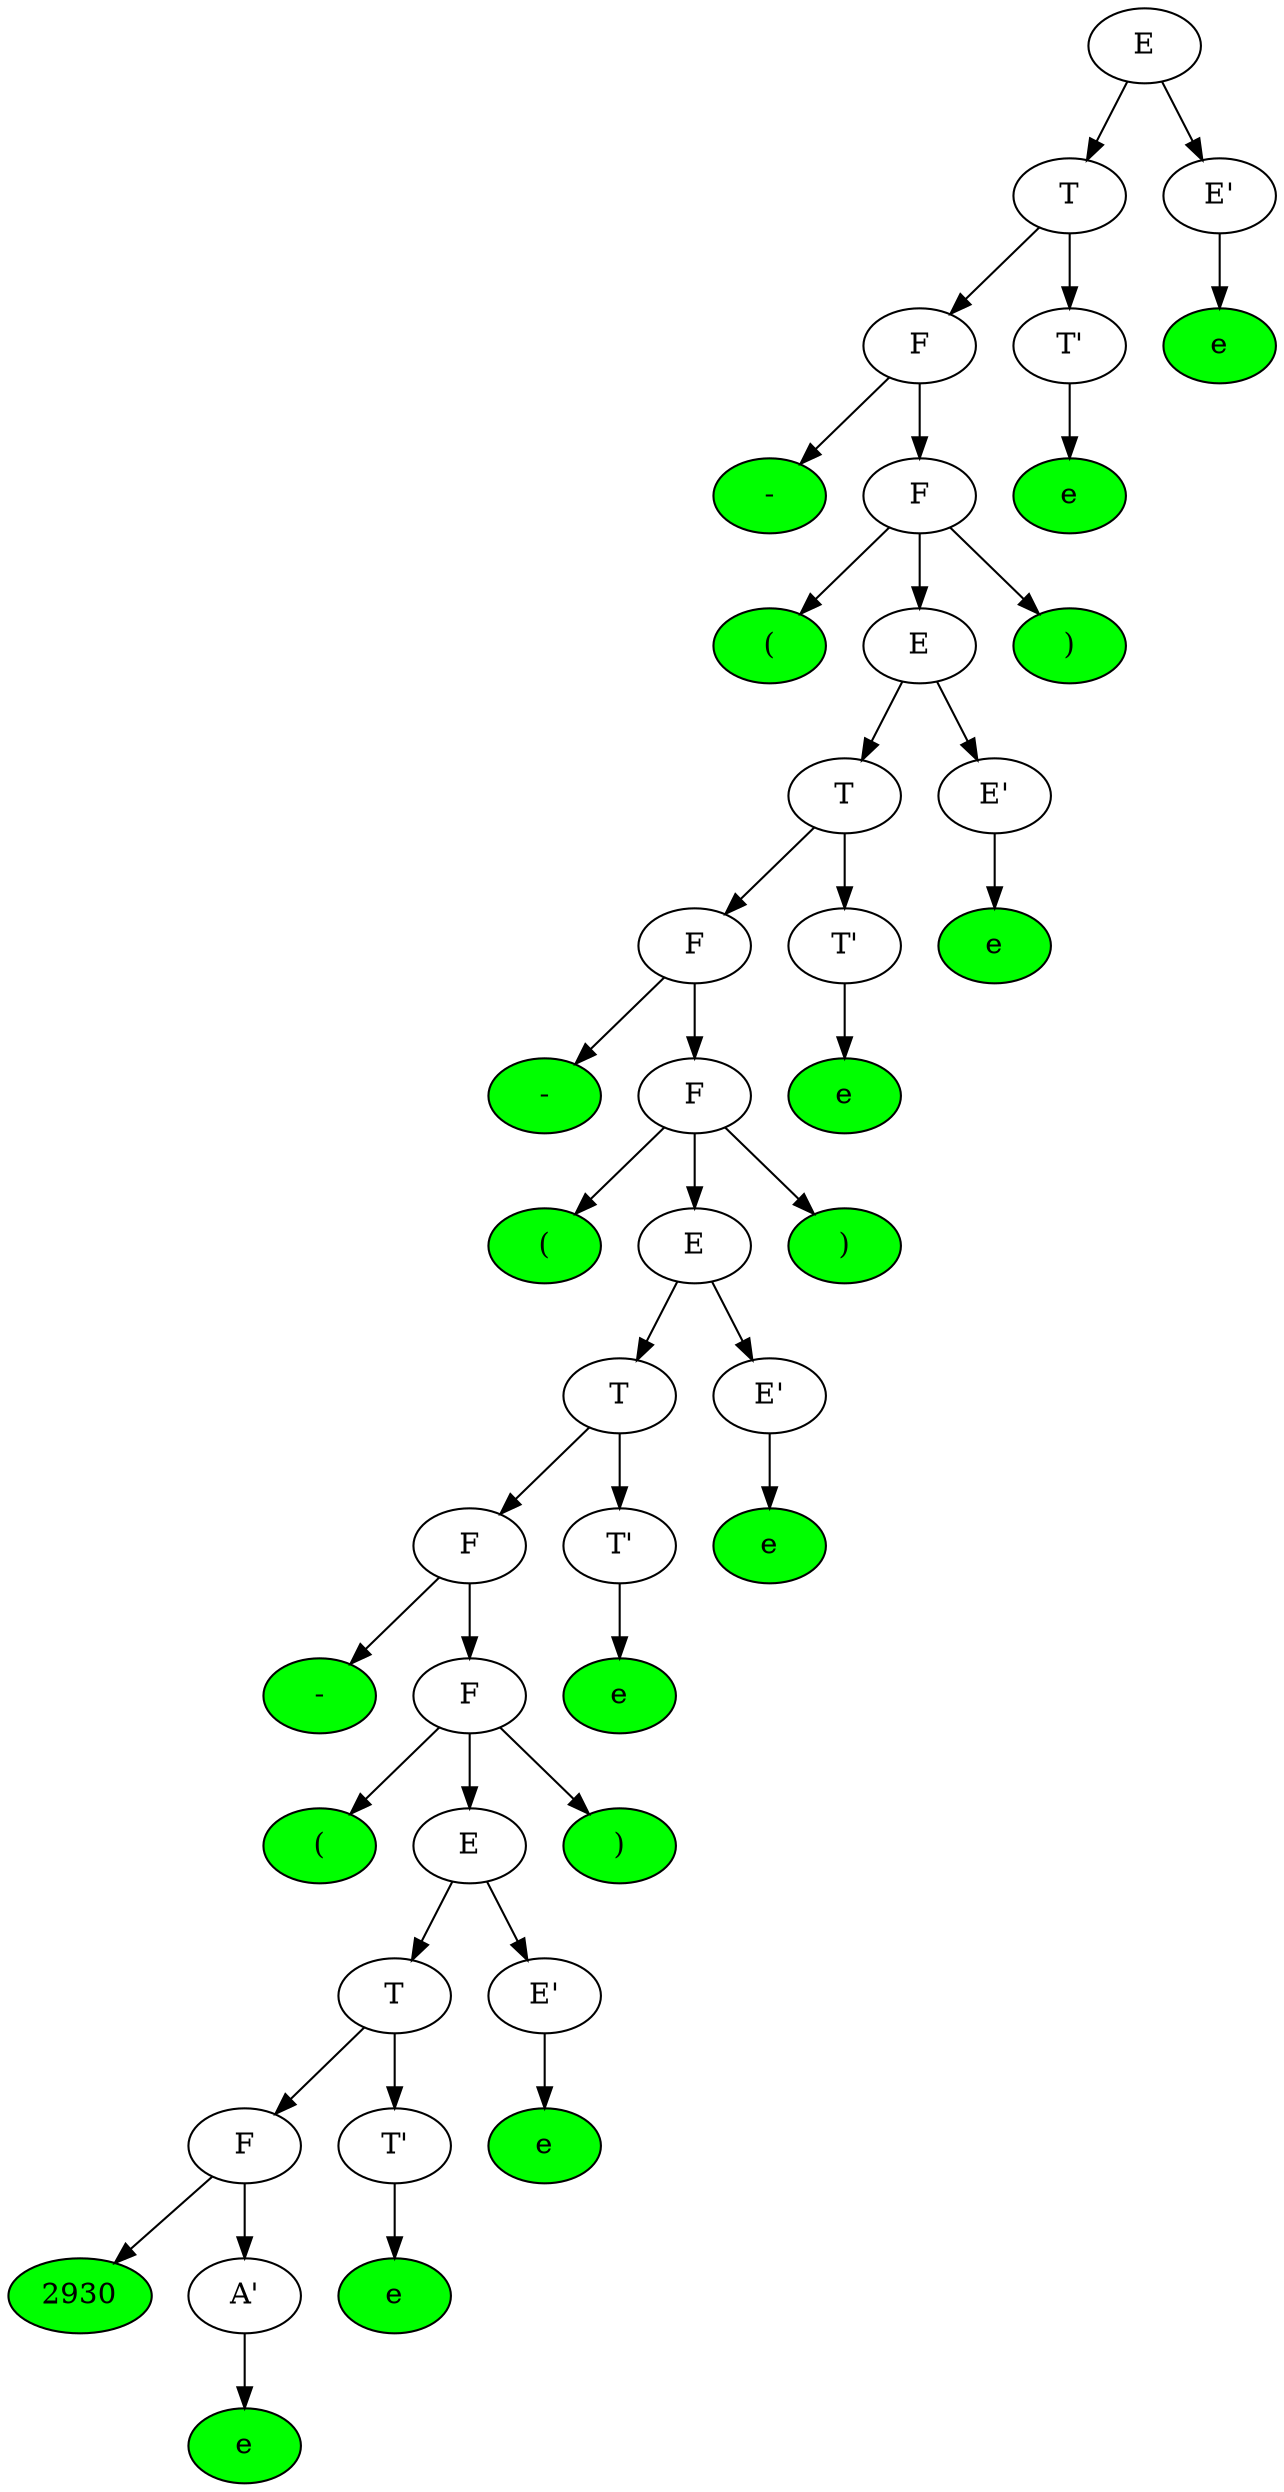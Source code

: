 digraph parseTree {
	ordering=out;
	a_0 [label="E"];
	a_1 [label="T"];
	a_2 [label="F"];
	a_3 [label="-"; style=filled; fillcolor=green;];
	a_4 [label="F"];
	a_5 [label="("; style=filled; fillcolor=green;];
	a_6 [label="E"];
	a_7 [label="T"];
	a_8 [label="F"];
	a_9 [label="-"; style=filled; fillcolor=green;];
	a_10 [label="F"];
	a_11 [label="("; style=filled; fillcolor=green;];
	a_12 [label="E"];
	a_13 [label="T"];
	a_14 [label="F"];
	a_15 [label="-"; style=filled; fillcolor=green;];
	a_16 [label="F"];
	a_17 [label="("; style=filled; fillcolor=green;];
	a_18 [label="E"];
	a_19 [label="T"];
	a_20 [label="F"];
	a_21 [label="2930"; style=filled; fillcolor=green;];
	a_22 [label="A'"];
	a_23 [label="e"; style=filled; fillcolor=green;];
	a_22 -> a_23
	a_20 -> a_21
	a_20 -> a_22
	a_24 [label="T'"];
	a_25 [label="e"; style=filled; fillcolor=green;];
	a_24 -> a_25
	a_19 -> a_20
	a_19 -> a_24
	a_26 [label="E'"];
	a_27 [label="e"; style=filled; fillcolor=green;];
	a_26 -> a_27
	a_18 -> a_19
	a_18 -> a_26
	a_28 [label=")"; style=filled; fillcolor=green;];
	a_16 -> a_17
	a_16 -> a_18
	a_16 -> a_28
	a_14 -> a_15
	a_14 -> a_16
	a_29 [label="T'"];
	a_30 [label="e"; style=filled; fillcolor=green;];
	a_29 -> a_30
	a_13 -> a_14
	a_13 -> a_29
	a_31 [label="E'"];
	a_32 [label="e"; style=filled; fillcolor=green;];
	a_31 -> a_32
	a_12 -> a_13
	a_12 -> a_31
	a_33 [label=")"; style=filled; fillcolor=green;];
	a_10 -> a_11
	a_10 -> a_12
	a_10 -> a_33
	a_8 -> a_9
	a_8 -> a_10
	a_34 [label="T'"];
	a_35 [label="e"; style=filled; fillcolor=green;];
	a_34 -> a_35
	a_7 -> a_8
	a_7 -> a_34
	a_36 [label="E'"];
	a_37 [label="e"; style=filled; fillcolor=green;];
	a_36 -> a_37
	a_6 -> a_7
	a_6 -> a_36
	a_38 [label=")"; style=filled; fillcolor=green;];
	a_4 -> a_5
	a_4 -> a_6
	a_4 -> a_38
	a_2 -> a_3
	a_2 -> a_4
	a_39 [label="T'"];
	a_40 [label="e"; style=filled; fillcolor=green;];
	a_39 -> a_40
	a_1 -> a_2
	a_1 -> a_39
	a_41 [label="E'"];
	a_42 [label="e"; style=filled; fillcolor=green;];
	a_41 -> a_42
	a_0 -> a_1
	a_0 -> a_41
}
